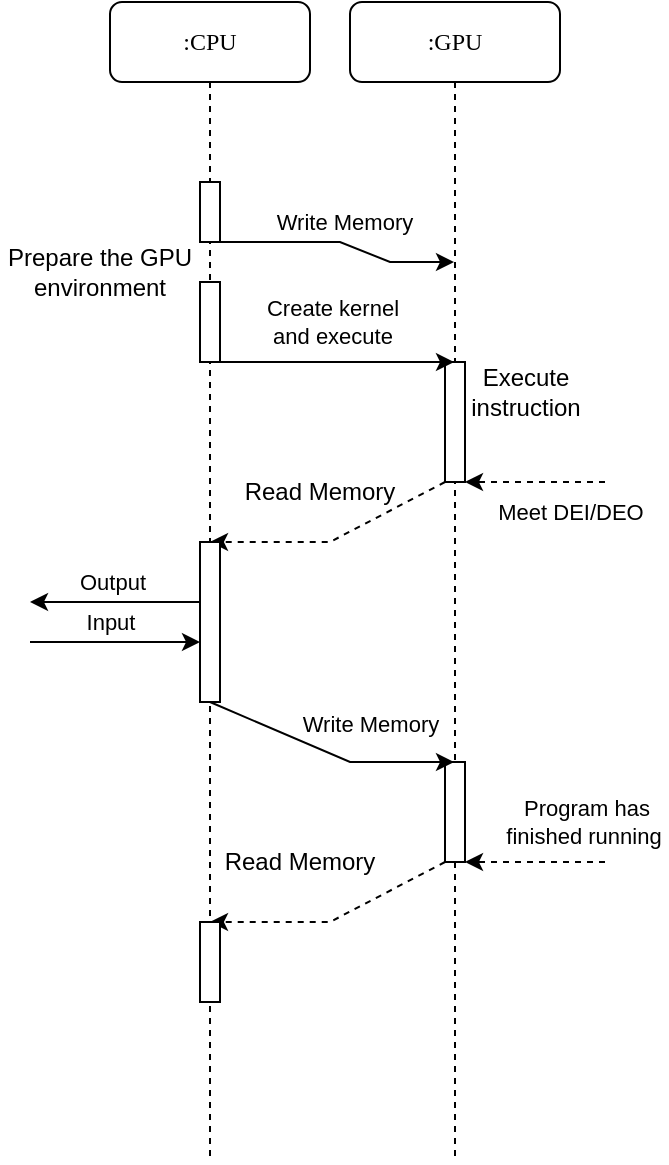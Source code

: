 <mxfile version="21.6.9" type="device">
  <diagram name="Page-1" id="13e1069c-82ec-6db2-03f1-153e76fe0fe0">
    <mxGraphModel dx="703" dy="395" grid="1" gridSize="10" guides="1" tooltips="1" connect="1" arrows="1" fold="1" page="1" pageScale="1" pageWidth="1100" pageHeight="850" background="none" math="0" shadow="0">
      <root>
        <mxCell id="0" />
        <mxCell id="1" parent="0" />
        <mxCell id="7baba1c4bc27f4b0-2" value=":GPU" style="shape=umlLifeline;perimeter=lifelinePerimeter;whiteSpace=wrap;html=1;container=1;collapsible=0;recursiveResize=0;outlineConnect=0;rounded=1;shadow=0;comic=0;labelBackgroundColor=none;strokeWidth=1;fontFamily=Verdana;fontSize=12;align=center;" parent="1" vertex="1">
          <mxGeometry x="220" y="80" width="105" height="580" as="geometry" />
        </mxCell>
        <mxCell id="7baba1c4bc27f4b0-10" value="" style="html=1;points=[];perimeter=orthogonalPerimeter;rounded=0;shadow=0;comic=0;labelBackgroundColor=none;strokeWidth=1;fontFamily=Verdana;fontSize=12;align=center;" parent="7baba1c4bc27f4b0-2" vertex="1">
          <mxGeometry x="47.5" y="180" width="10" height="60" as="geometry" />
        </mxCell>
        <mxCell id="8W1lwHwHMB5QA3vFqTxy-6" value="Execute instruction" style="text;html=1;strokeColor=none;fillColor=none;align=center;verticalAlign=middle;whiteSpace=wrap;rounded=0;" vertex="1" parent="7baba1c4bc27f4b0-2">
          <mxGeometry x="57.5" y="180" width="60" height="30" as="geometry" />
        </mxCell>
        <mxCell id="8W1lwHwHMB5QA3vFqTxy-21" value="" style="html=1;points=[];perimeter=orthogonalPerimeter;outlineConnect=0;targetShapes=umlLifeline;portConstraint=eastwest;newEdgeStyle={&quot;edgeStyle&quot;:&quot;elbowEdgeStyle&quot;,&quot;elbow&quot;:&quot;vertical&quot;,&quot;curved&quot;:0,&quot;rounded&quot;:0};" vertex="1" parent="7baba1c4bc27f4b0-2">
          <mxGeometry x="47.5" y="380" width="10" height="50" as="geometry" />
        </mxCell>
        <mxCell id="8W1lwHwHMB5QA3vFqTxy-27" value="" style="endArrow=classic;html=1;rounded=0;exitX=0.463;exitY=1.031;exitDx=0;exitDy=0;exitPerimeter=0;dashed=1;" edge="1" parent="7baba1c4bc27f4b0-2" target="7baba1c4bc27f4b0-8">
          <mxGeometry width="50" height="50" relative="1" as="geometry">
            <mxPoint x="47.5" y="240" as="sourcePoint" />
            <mxPoint x="-74.386" y="240" as="targetPoint" />
            <Array as="points">
              <mxPoint x="-10" y="270" />
            </Array>
          </mxGeometry>
        </mxCell>
        <mxCell id="8W1lwHwHMB5QA3vFqTxy-30" value="" style="endArrow=classic;html=1;rounded=0;dashed=1;" edge="1" parent="7baba1c4bc27f4b0-2">
          <mxGeometry width="50" height="50" relative="1" as="geometry">
            <mxPoint x="127.5" y="240" as="sourcePoint" />
            <mxPoint x="57.5" y="240" as="targetPoint" />
          </mxGeometry>
        </mxCell>
        <mxCell id="8W1lwHwHMB5QA3vFqTxy-31" value="Meet DEI/DEO" style="edgeLabel;html=1;align=center;verticalAlign=middle;resizable=0;points=[];" vertex="1" connectable="0" parent="8W1lwHwHMB5QA3vFqTxy-30">
          <mxGeometry x="-0.09" relative="1" as="geometry">
            <mxPoint x="14" y="15" as="offset" />
          </mxGeometry>
        </mxCell>
        <mxCell id="8W1lwHwHMB5QA3vFqTxy-34" value="" style="endArrow=classic;html=1;rounded=0;exitX=0.463;exitY=1.031;exitDx=0;exitDy=0;exitPerimeter=0;dashed=1;" edge="1" parent="7baba1c4bc27f4b0-2">
          <mxGeometry width="50" height="50" relative="1" as="geometry">
            <mxPoint x="47.5" y="430" as="sourcePoint" />
            <mxPoint x="-70" y="460" as="targetPoint" />
            <Array as="points">
              <mxPoint x="-10" y="460" />
            </Array>
          </mxGeometry>
        </mxCell>
        <mxCell id="8W1lwHwHMB5QA3vFqTxy-37" value="" style="endArrow=classic;html=1;rounded=0;dashed=1;" edge="1" parent="7baba1c4bc27f4b0-2">
          <mxGeometry width="50" height="50" relative="1" as="geometry">
            <mxPoint x="127.5" y="430" as="sourcePoint" />
            <mxPoint x="57.5" y="430" as="targetPoint" />
          </mxGeometry>
        </mxCell>
        <mxCell id="8W1lwHwHMB5QA3vFqTxy-38" value="Program has &lt;br&gt;finished running&amp;nbsp;" style="edgeLabel;html=1;align=center;verticalAlign=middle;resizable=0;points=[];" vertex="1" connectable="0" parent="8W1lwHwHMB5QA3vFqTxy-37">
          <mxGeometry x="-0.09" relative="1" as="geometry">
            <mxPoint x="22" y="-20" as="offset" />
          </mxGeometry>
        </mxCell>
        <mxCell id="7baba1c4bc27f4b0-8" value=":CPU" style="shape=umlLifeline;perimeter=lifelinePerimeter;whiteSpace=wrap;html=1;container=1;collapsible=0;recursiveResize=0;outlineConnect=0;rounded=1;shadow=0;comic=0;labelBackgroundColor=none;strokeWidth=1;fontFamily=Verdana;fontSize=12;align=center;" parent="1" vertex="1">
          <mxGeometry x="100" y="80" width="100" height="580" as="geometry" />
        </mxCell>
        <mxCell id="7baba1c4bc27f4b0-9" value="" style="html=1;points=[];perimeter=orthogonalPerimeter;rounded=0;shadow=0;comic=0;labelBackgroundColor=none;strokeWidth=1;fontFamily=Verdana;fontSize=12;align=center;" parent="7baba1c4bc27f4b0-8" vertex="1">
          <mxGeometry x="45" y="140" width="10" height="40" as="geometry" />
        </mxCell>
        <mxCell id="8W1lwHwHMB5QA3vFqTxy-9" value="" style="html=1;points=[];perimeter=orthogonalPerimeter;outlineConnect=0;targetShapes=umlLifeline;portConstraint=eastwest;newEdgeStyle={&quot;edgeStyle&quot;:&quot;elbowEdgeStyle&quot;,&quot;elbow&quot;:&quot;vertical&quot;,&quot;curved&quot;:0,&quot;rounded&quot;:0};" vertex="1" parent="7baba1c4bc27f4b0-8">
          <mxGeometry x="45" y="270" width="10" height="80" as="geometry" />
        </mxCell>
        <mxCell id="8W1lwHwHMB5QA3vFqTxy-15" value="" style="endArrow=classic;html=1;rounded=0;verticalAlign=top;horizontal=0;" edge="1" parent="7baba1c4bc27f4b0-8">
          <mxGeometry width="50" height="50" relative="1" as="geometry">
            <mxPoint x="45" y="300" as="sourcePoint" />
            <mxPoint x="-40" y="300" as="targetPoint" />
          </mxGeometry>
        </mxCell>
        <mxCell id="8W1lwHwHMB5QA3vFqTxy-17" value="Output" style="edgeLabel;html=1;align=center;verticalAlign=middle;resizable=0;points=[];" vertex="1" connectable="0" parent="8W1lwHwHMB5QA3vFqTxy-15">
          <mxGeometry x="0.027" relative="1" as="geometry">
            <mxPoint x="-1" y="-10" as="offset" />
          </mxGeometry>
        </mxCell>
        <mxCell id="8W1lwHwHMB5QA3vFqTxy-16" value="" style="endArrow=classic;html=1;rounded=0;" edge="1" parent="7baba1c4bc27f4b0-8">
          <mxGeometry width="50" height="50" relative="1" as="geometry">
            <mxPoint x="-40" y="320" as="sourcePoint" />
            <mxPoint x="45" y="320.0" as="targetPoint" />
          </mxGeometry>
        </mxCell>
        <mxCell id="8W1lwHwHMB5QA3vFqTxy-18" value="Input" style="edgeLabel;html=1;align=center;verticalAlign=middle;resizable=0;points=[];" vertex="1" connectable="0" parent="8W1lwHwHMB5QA3vFqTxy-16">
          <mxGeometry x="0.099" relative="1" as="geometry">
            <mxPoint x="-7" y="-10" as="offset" />
          </mxGeometry>
        </mxCell>
        <mxCell id="8W1lwHwHMB5QA3vFqTxy-22" value="" style="html=1;points=[];perimeter=orthogonalPerimeter;outlineConnect=0;targetShapes=umlLifeline;portConstraint=eastwest;newEdgeStyle={&quot;edgeStyle&quot;:&quot;elbowEdgeStyle&quot;,&quot;elbow&quot;:&quot;vertical&quot;,&quot;curved&quot;:0,&quot;rounded&quot;:0};" vertex="1" parent="7baba1c4bc27f4b0-8">
          <mxGeometry x="45" y="90" width="10" height="30" as="geometry" />
        </mxCell>
        <mxCell id="8W1lwHwHMB5QA3vFqTxy-33" value="" style="html=1;points=[];perimeter=orthogonalPerimeter;outlineConnect=0;targetShapes=umlLifeline;portConstraint=eastwest;newEdgeStyle={&quot;edgeStyle&quot;:&quot;elbowEdgeStyle&quot;,&quot;elbow&quot;:&quot;vertical&quot;,&quot;curved&quot;:0,&quot;rounded&quot;:0};" vertex="1" parent="7baba1c4bc27f4b0-8">
          <mxGeometry x="45" y="460" width="10" height="40" as="geometry" />
        </mxCell>
        <mxCell id="8W1lwHwHMB5QA3vFqTxy-3" value="" style="endArrow=classic;html=1;rounded=0;" edge="1" parent="1" source="7baba1c4bc27f4b0-8" target="7baba1c4bc27f4b0-2">
          <mxGeometry width="50" height="50" relative="1" as="geometry">
            <mxPoint x="210" y="290" as="sourcePoint" />
            <mxPoint x="320" y="330" as="targetPoint" />
            <Array as="points">
              <mxPoint x="220" y="260" />
            </Array>
          </mxGeometry>
        </mxCell>
        <mxCell id="8W1lwHwHMB5QA3vFqTxy-4" value="Create kernel &lt;br&gt;and execute" style="edgeLabel;html=1;align=center;verticalAlign=middle;resizable=0;points=[];" vertex="1" connectable="0" parent="8W1lwHwHMB5QA3vFqTxy-3">
          <mxGeometry x="-0.243" y="3" relative="1" as="geometry">
            <mxPoint x="15" y="-17" as="offset" />
          </mxGeometry>
        </mxCell>
        <mxCell id="8W1lwHwHMB5QA3vFqTxy-19" value="" style="endArrow=classic;html=1;rounded=0;" edge="1" parent="1" target="7baba1c4bc27f4b0-2">
          <mxGeometry width="50" height="50" relative="1" as="geometry">
            <mxPoint x="150" y="430" as="sourcePoint" />
            <mxPoint x="272" y="430" as="targetPoint" />
            <Array as="points">
              <mxPoint x="220" y="460" />
            </Array>
          </mxGeometry>
        </mxCell>
        <mxCell id="8W1lwHwHMB5QA3vFqTxy-20" value="Write Memory" style="edgeLabel;html=1;align=center;verticalAlign=middle;resizable=0;points=[];" vertex="1" connectable="0" parent="8W1lwHwHMB5QA3vFqTxy-19">
          <mxGeometry x="-0.243" y="3" relative="1" as="geometry">
            <mxPoint x="34" y="-6" as="offset" />
          </mxGeometry>
        </mxCell>
        <mxCell id="8W1lwHwHMB5QA3vFqTxy-2" value="Prepare the GPU environment" style="text;html=1;strokeColor=none;fillColor=none;align=center;verticalAlign=middle;whiteSpace=wrap;rounded=0;" vertex="1" parent="1">
          <mxGeometry x="45" y="200" width="100" height="30" as="geometry" />
        </mxCell>
        <mxCell id="8W1lwHwHMB5QA3vFqTxy-23" value="" style="endArrow=classic;html=1;rounded=0;" edge="1" parent="1" source="8W1lwHwHMB5QA3vFqTxy-22" target="7baba1c4bc27f4b0-2">
          <mxGeometry width="50" height="50" relative="1" as="geometry">
            <mxPoint x="145" y="200" as="sourcePoint" />
            <mxPoint x="267" y="200" as="targetPoint" />
            <Array as="points">
              <mxPoint x="215" y="200" />
              <mxPoint x="240" y="210" />
            </Array>
          </mxGeometry>
        </mxCell>
        <mxCell id="8W1lwHwHMB5QA3vFqTxy-24" value="Write Memory" style="edgeLabel;html=1;align=center;verticalAlign=middle;resizable=0;points=[];" vertex="1" connectable="0" parent="8W1lwHwHMB5QA3vFqTxy-23">
          <mxGeometry x="-0.243" y="3" relative="1" as="geometry">
            <mxPoint x="17" y="-7" as="offset" />
          </mxGeometry>
        </mxCell>
        <mxCell id="8W1lwHwHMB5QA3vFqTxy-28" value="Read Memory" style="text;html=1;strokeColor=none;fillColor=none;align=center;verticalAlign=middle;whiteSpace=wrap;rounded=0;" vertex="1" parent="1">
          <mxGeometry x="160" y="310" width="90" height="30" as="geometry" />
        </mxCell>
        <mxCell id="8W1lwHwHMB5QA3vFqTxy-36" value="Read Memory" style="text;html=1;strokeColor=none;fillColor=none;align=center;verticalAlign=middle;whiteSpace=wrap;rounded=0;" vertex="1" parent="1">
          <mxGeometry x="150" y="495" width="90" height="30" as="geometry" />
        </mxCell>
      </root>
    </mxGraphModel>
  </diagram>
</mxfile>
